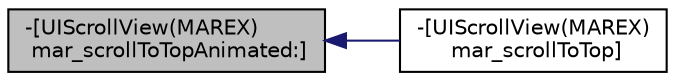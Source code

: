 digraph "-[UIScrollView(MAREX) mar_scrollToTopAnimated:]"
{
  edge [fontname="Helvetica",fontsize="10",labelfontname="Helvetica",labelfontsize="10"];
  node [fontname="Helvetica",fontsize="10",shape=record];
  rankdir="LR";
  Node22 [label="-[UIScrollView(MAREX)\l mar_scrollToTopAnimated:]",height=0.2,width=0.4,color="black", fillcolor="grey75", style="filled", fontcolor="black"];
  Node22 -> Node23 [dir="back",color="midnightblue",fontsize="10",style="solid",fontname="Helvetica"];
  Node23 [label="-[UIScrollView(MAREX)\l mar_scrollToTop]",height=0.2,width=0.4,color="black", fillcolor="white", style="filled",URL="$category_u_i_scroll_view_07_m_a_r_e_x_08.html#a6133c32f365b283937625027106116c2"];
}
